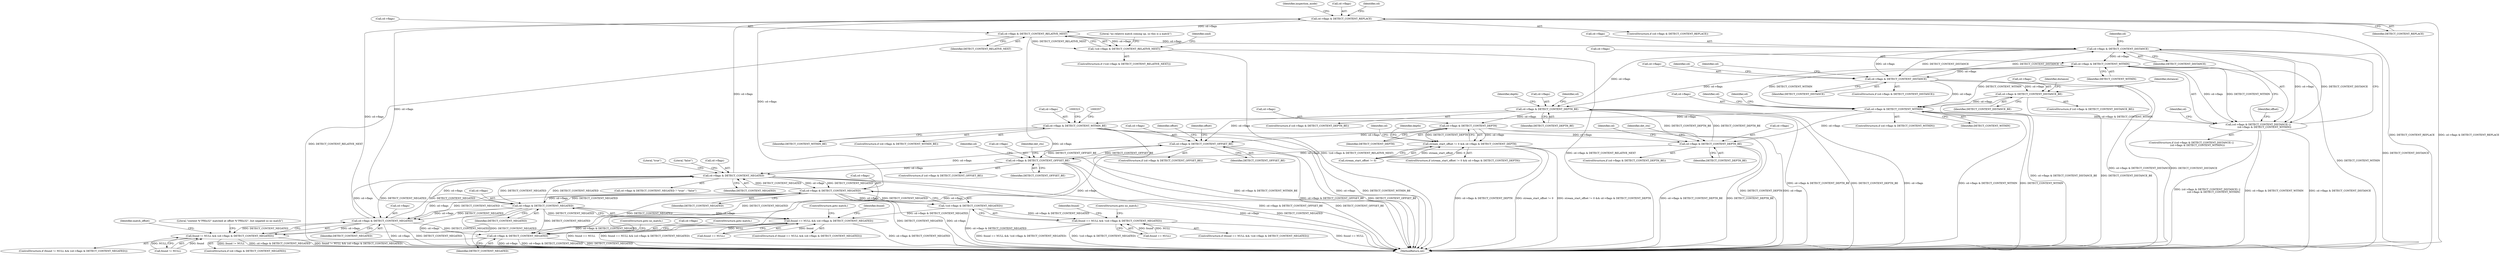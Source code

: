 digraph "0_suricata_47afc577ff763150f9b47f10331f5ef9eb847a57@pointer" {
"1000746" [label="(Call,cd->flags & DETECT_CONTENT_REPLACE)"];
"1000661" [label="(Call,cd->flags & DETECT_CONTENT_NEGATED)"];
"1000569" [label="(Call,cd->flags & DETECT_CONTENT_OFFSET_BE)"];
"1000541" [label="(Call,cd->flags & DETECT_CONTENT_DEPTH)"];
"1000507" [label="(Call,cd->flags & DETECT_CONTENT_DEPTH_BE)"];
"1000247" [label="(Call,cd->flags & DETECT_CONTENT_WITHIN)"];
"1000242" [label="(Call,cd->flags & DETECT_CONTENT_DISTANCE)"];
"1000774" [label="(Call,cd->flags & DETECT_CONTENT_RELATIVE_NEXT)"];
"1000746" [label="(Call,cd->flags & DETECT_CONTENT_REPLACE)"];
"1000700" [label="(Call,cd->flags & DETECT_CONTENT_NEGATED)"];
"1000674" [label="(Call,cd->flags & DETECT_CONTENT_NEGATED)"];
"1000687" [label="(Call,cd->flags & DETECT_CONTENT_NEGATED)"];
"1000266" [label="(Call,cd->flags & DETECT_CONTENT_DISTANCE)"];
"1000307" [label="(Call,cd->flags & DETECT_CONTENT_WITHIN)"];
"1000273" [label="(Call,cd->flags & DETECT_CONTENT_DISTANCE_BE)"];
"1000409" [label="(Call,cd->flags & DETECT_CONTENT_DEPTH_BE)"];
"1000314" [label="(Call,cd->flags & DETECT_CONTENT_WITHIN_BE)"];
"1000465" [label="(Call,cd->flags & DETECT_CONTENT_OFFSET_BE)"];
"1000241" [label="(Call,(cd->flags & DETECT_CONTENT_DISTANCE) ||\n                (cd->flags & DETECT_CONTENT_WITHIN))"];
"1000616" [label="(Call,cd->flags & DETECT_CONTENT_NEGATED)"];
"1000673" [label="(Call,!(cd->flags & DETECT_CONTENT_NEGATED))"];
"1000669" [label="(Call,found == NULL && !(cd->flags & DETECT_CONTENT_NEGATED))"];
"1000683" [label="(Call,found == NULL && (cd->flags & DETECT_CONTENT_NEGATED))"];
"1000696" [label="(Call,found != NULL && (cd->flags & DETECT_CONTENT_NEGATED))"];
"1000537" [label="(Call,stream_start_offset != 0 && cd->flags & DETECT_CONTENT_DEPTH)"];
"1000773" [label="(Call,!(cd->flags & DETECT_CONTENT_RELATIVE_NEXT))"];
"1000465" [label="(Call,cd->flags & DETECT_CONTENT_OFFSET_BE)"];
"1000241" [label="(Call,(cd->flags & DETECT_CONTENT_DISTANCE) ||\n                (cd->flags & DETECT_CONTENT_WITHIN))"];
"1000660" [label="(Call,cd->flags & DETECT_CONTENT_NEGATED ? \"true\" : \"false\")"];
"1000275" [label="(Identifier,cd)"];
"1000527" [label="(Identifier,cd)"];
"1000668" [label="(ControlStructure,if (found == NULL && !(cd->flags & DETECT_CONTENT_NEGATED)))"];
"1000277" [label="(Identifier,DETECT_CONTENT_DISTANCE_BE)"];
"1000573" [label="(Identifier,DETECT_CONTENT_OFFSET_BE)"];
"1000507" [label="(Call,cd->flags & DETECT_CONTENT_DEPTH_BE)"];
"1000745" [label="(ControlStructure,if (cd->flags & DETECT_CONTENT_REPLACE))"];
"1000420" [label="(Identifier,det_ctx)"];
"1000536" [label="(ControlStructure,if (stream_start_offset != 0 && cd->flags & DETECT_CONTENT_DEPTH))"];
"1000685" [label="(Identifier,found)"];
"1000693" [label="(ControlStructure,goto match;)"];
"1000754" [label="(Identifier,inspection_mode)"];
"1000272" [label="(ControlStructure,if (cd->flags & DETECT_CONTENT_DISTANCE_BE))"];
"1000704" [label="(Identifier,DETECT_CONTENT_NEGATED)"];
"1000615" [label="(ControlStructure,if (cd->flags & DETECT_CONTENT_NEGATED))"];
"1000675" [label="(Call,cd->flags)"];
"1000747" [label="(Call,cd->flags)"];
"1000691" [label="(Identifier,DETECT_CONTENT_NEGATED)"];
"1000308" [label="(Call,cd->flags)"];
"1000683" [label="(Call,found == NULL && (cd->flags & DETECT_CONTENT_NEGATED))"];
"1000506" [label="(ControlStructure,if (cd->flags & DETECT_CONTENT_DEPTH_BE))"];
"1000246" [label="(Identifier,DETECT_CONTENT_DISTANCE)"];
"1000316" [label="(Identifier,cd)"];
"1000270" [label="(Identifier,DETECT_CONTENT_DISTANCE)"];
"1000662" [label="(Call,cd->flags)"];
"1000700" [label="(Call,cd->flags & DETECT_CONTENT_NEGATED)"];
"1000570" [label="(Call,cd->flags)"];
"1000541" [label="(Call,cd->flags & DETECT_CONTENT_DEPTH)"];
"1000669" [label="(Call,found == NULL && !(cd->flags & DETECT_CONTENT_NEGATED))"];
"1000682" [label="(ControlStructure,if (found == NULL && (cd->flags & DETECT_CONTENT_NEGATED)))"];
"1000678" [label="(Identifier,DETECT_CONTENT_NEGATED)"];
"1000265" [label="(ControlStructure,if (cd->flags & DETECT_CONTENT_DISTANCE))"];
"1000542" [label="(Call,cd->flags)"];
"1000568" [label="(ControlStructure,if (cd->flags & DETECT_CONTENT_OFFSET_BE))"];
"1000625" [label="(ControlStructure,goto no_match;)"];
"1000537" [label="(Call,stream_start_offset != 0 && cd->flags & DETECT_CONTENT_DEPTH)"];
"1000410" [label="(Call,cd->flags)"];
"1000571" [label="(Identifier,cd)"];
"1000306" [label="(ControlStructure,if (cd->flags & DETECT_CONTENT_WITHIN))"];
"1000242" [label="(Call,cd->flags & DETECT_CONTENT_DISTANCE)"];
"1000774" [label="(Call,cd->flags & DETECT_CONTENT_RELATIVE_NEXT)"];
"1000511" [label="(Identifier,DETECT_CONTENT_DEPTH_BE)"];
"1000549" [label="(Identifier,depth)"];
"1000444" [label="(Identifier,cd)"];
"1000267" [label="(Call,cd->flags)"];
"1000409" [label="(Call,cd->flags & DETECT_CONTENT_DEPTH_BE)"];
"1000254" [label="(Identifier,offset)"];
"1000585" [label="(Identifier,offset)"];
"1000291" [label="(Identifier,distance)"];
"1000750" [label="(Identifier,DETECT_CONTENT_REPLACE)"];
"1000309" [label="(Identifier,cd)"];
"1000411" [label="(Identifier,cd)"];
"1000314" [label="(Call,cd->flags & DETECT_CONTENT_WITHIN_BE)"];
"1000569" [label="(Call,cd->flags & DETECT_CONTENT_OFFSET_BE)"];
"1000746" [label="(Call,cd->flags & DETECT_CONTENT_REPLACE)"];
"1000695" [label="(ControlStructure,if (found != NULL && (cd->flags & DETECT_CONTENT_NEGATED)))"];
"1000266" [label="(Call,cd->flags & DETECT_CONTENT_DISTANCE)"];
"1000315" [label="(Call,cd->flags)"];
"1000240" [label="(ControlStructure,if ((cd->flags & DETECT_CONTENT_DISTANCE) ||\n                (cd->flags & DETECT_CONTENT_WITHIN)))"];
"1000475" [label="(Identifier,det_ctx)"];
"1000620" [label="(Identifier,DETECT_CONTENT_NEGATED)"];
"1000773" [label="(Call,!(cd->flags & DETECT_CONTENT_RELATIVE_NEXT))"];
"1000687" [label="(Call,cd->flags & DETECT_CONTENT_NEGATED)"];
"1000248" [label="(Call,cd->flags)"];
"1000666" [label="(Literal,\"true\")"];
"1000318" [label="(Identifier,DETECT_CONTENT_WITHIN_BE)"];
"1000667" [label="(Literal,\"false\")"];
"1000538" [label="(Call,stream_start_offset != 0)"];
"1000661" [label="(Call,cd->flags & DETECT_CONTENT_NEGATED)"];
"1000545" [label="(Identifier,DETECT_CONTENT_DEPTH)"];
"1000665" [label="(Identifier,DETECT_CONTENT_NEGATED)"];
"1000617" [label="(Call,cd->flags)"];
"1001542" [label="(MethodReturn,int)"];
"1000495" [label="(Identifier,cd)"];
"1000684" [label="(Call,found == NULL)"];
"1000464" [label="(ControlStructure,if (cd->flags & DETECT_CONTENT_OFFSET_BE))"];
"1000575" [label="(Identifier,offset)"];
"1000696" [label="(Call,found != NULL && (cd->flags & DETECT_CONTENT_NEGATED))"];
"1000280" [label="(Identifier,distance)"];
"1000670" [label="(Call,found == NULL)"];
"1000469" [label="(Identifier,DETECT_CONTENT_OFFSET_BE)"];
"1000313" [label="(ControlStructure,if (cd->flags & DETECT_CONTENT_WITHIN_BE))"];
"1000724" [label="(Identifier,match_offset)"];
"1000509" [label="(Identifier,cd)"];
"1000247" [label="(Call,cd->flags & DETECT_CONTENT_WITHIN)"];
"1000785" [label="(Identifier,smd)"];
"1000514" [label="(Identifier,depth)"];
"1000622" [label="(ControlStructure,goto match;)"];
"1000776" [label="(Identifier,cd)"];
"1000508" [label="(Call,cd->flags)"];
"1000251" [label="(Identifier,DETECT_CONTENT_WITHIN)"];
"1000408" [label="(ControlStructure,if (cd->flags & DETECT_CONTENT_DEPTH_BE))"];
"1000707" [label="(Literal,\"content %\"PRIu32\" matched at offset %\"PRIu32\", but negated so no match\")"];
"1000311" [label="(Identifier,DETECT_CONTENT_WITHIN)"];
"1000680" [label="(ControlStructure,goto no_match;)"];
"1000249" [label="(Identifier,cd)"];
"1000466" [label="(Call,cd->flags)"];
"1000674" [label="(Call,cd->flags & DETECT_CONTENT_NEGATED)"];
"1000781" [label="(Literal,\"no relative match coming up, so this is a match\")"];
"1000775" [label="(Call,cd->flags)"];
"1000413" [label="(Identifier,DETECT_CONTENT_DEPTH_BE)"];
"1000273" [label="(Call,cd->flags & DETECT_CONTENT_DISTANCE_BE)"];
"1000616" [label="(Call,cd->flags & DETECT_CONTENT_NEGATED)"];
"1000772" [label="(ControlStructure,if (!(cd->flags & DETECT_CONTENT_RELATIVE_NEXT)))"];
"1000698" [label="(Identifier,found)"];
"1000243" [label="(Call,cd->flags)"];
"1000701" [label="(Call,cd->flags)"];
"1000673" [label="(Call,!(cd->flags & DETECT_CONTENT_NEGATED))"];
"1000307" [label="(Call,cd->flags & DETECT_CONTENT_WITHIN)"];
"1000688" [label="(Call,cd->flags)"];
"1000697" [label="(Call,found != NULL)"];
"1000778" [label="(Identifier,DETECT_CONTENT_RELATIVE_NEXT)"];
"1000274" [label="(Call,cd->flags)"];
"1000746" -> "1000745"  [label="AST: "];
"1000746" -> "1000750"  [label="CFG: "];
"1000747" -> "1000746"  [label="AST: "];
"1000750" -> "1000746"  [label="AST: "];
"1000754" -> "1000746"  [label="CFG: "];
"1000776" -> "1000746"  [label="CFG: "];
"1000746" -> "1001542"  [label="DDG: DETECT_CONTENT_REPLACE"];
"1000746" -> "1001542"  [label="DDG: cd->flags & DETECT_CONTENT_REPLACE"];
"1000661" -> "1000746"  [label="DDG: cd->flags"];
"1000700" -> "1000746"  [label="DDG: cd->flags"];
"1000674" -> "1000746"  [label="DDG: cd->flags"];
"1000687" -> "1000746"  [label="DDG: cd->flags"];
"1000746" -> "1000774"  [label="DDG: cd->flags"];
"1000661" -> "1000660"  [label="AST: "];
"1000661" -> "1000665"  [label="CFG: "];
"1000662" -> "1000661"  [label="AST: "];
"1000665" -> "1000661"  [label="AST: "];
"1000666" -> "1000661"  [label="CFG: "];
"1000667" -> "1000661"  [label="CFG: "];
"1000661" -> "1001542"  [label="DDG: cd->flags"];
"1000661" -> "1001542"  [label="DDG: DETECT_CONTENT_NEGATED"];
"1000661" -> "1000616"  [label="DDG: DETECT_CONTENT_NEGATED"];
"1000569" -> "1000661"  [label="DDG: cd->flags"];
"1000465" -> "1000661"  [label="DDG: cd->flags"];
"1000674" -> "1000661"  [label="DDG: DETECT_CONTENT_NEGATED"];
"1000700" -> "1000661"  [label="DDG: DETECT_CONTENT_NEGATED"];
"1000687" -> "1000661"  [label="DDG: DETECT_CONTENT_NEGATED"];
"1000661" -> "1000674"  [label="DDG: cd->flags"];
"1000661" -> "1000674"  [label="DDG: DETECT_CONTENT_NEGATED"];
"1000661" -> "1000687"  [label="DDG: cd->flags"];
"1000661" -> "1000687"  [label="DDG: DETECT_CONTENT_NEGATED"];
"1000661" -> "1000700"  [label="DDG: cd->flags"];
"1000661" -> "1000700"  [label="DDG: DETECT_CONTENT_NEGATED"];
"1000569" -> "1000568"  [label="AST: "];
"1000569" -> "1000573"  [label="CFG: "];
"1000570" -> "1000569"  [label="AST: "];
"1000573" -> "1000569"  [label="AST: "];
"1000575" -> "1000569"  [label="CFG: "];
"1000585" -> "1000569"  [label="CFG: "];
"1000569" -> "1001542"  [label="DDG: cd->flags & DETECT_CONTENT_OFFSET_BE"];
"1000569" -> "1001542"  [label="DDG: DETECT_CONTENT_OFFSET_BE"];
"1000569" -> "1000465"  [label="DDG: DETECT_CONTENT_OFFSET_BE"];
"1000541" -> "1000569"  [label="DDG: cd->flags"];
"1000507" -> "1000569"  [label="DDG: cd->flags"];
"1000465" -> "1000569"  [label="DDG: DETECT_CONTENT_OFFSET_BE"];
"1000569" -> "1000616"  [label="DDG: cd->flags"];
"1000541" -> "1000537"  [label="AST: "];
"1000541" -> "1000545"  [label="CFG: "];
"1000542" -> "1000541"  [label="AST: "];
"1000545" -> "1000541"  [label="AST: "];
"1000537" -> "1000541"  [label="CFG: "];
"1000541" -> "1001542"  [label="DDG: cd->flags"];
"1000541" -> "1001542"  [label="DDG: DETECT_CONTENT_DEPTH"];
"1000541" -> "1000537"  [label="DDG: cd->flags"];
"1000541" -> "1000537"  [label="DDG: DETECT_CONTENT_DEPTH"];
"1000507" -> "1000541"  [label="DDG: cd->flags"];
"1000507" -> "1000506"  [label="AST: "];
"1000507" -> "1000511"  [label="CFG: "];
"1000508" -> "1000507"  [label="AST: "];
"1000511" -> "1000507"  [label="AST: "];
"1000514" -> "1000507"  [label="CFG: "];
"1000527" -> "1000507"  [label="CFG: "];
"1000507" -> "1001542"  [label="DDG: cd->flags & DETECT_CONTENT_DEPTH_BE"];
"1000507" -> "1001542"  [label="DDG: DETECT_CONTENT_DEPTH_BE"];
"1000507" -> "1001542"  [label="DDG: cd->flags"];
"1000507" -> "1000409"  [label="DDG: DETECT_CONTENT_DEPTH_BE"];
"1000247" -> "1000507"  [label="DDG: cd->flags"];
"1000242" -> "1000507"  [label="DDG: cd->flags"];
"1000409" -> "1000507"  [label="DDG: DETECT_CONTENT_DEPTH_BE"];
"1000247" -> "1000241"  [label="AST: "];
"1000247" -> "1000251"  [label="CFG: "];
"1000248" -> "1000247"  [label="AST: "];
"1000251" -> "1000247"  [label="AST: "];
"1000241" -> "1000247"  [label="CFG: "];
"1000247" -> "1001542"  [label="DDG: DETECT_CONTENT_WITHIN"];
"1000247" -> "1000241"  [label="DDG: cd->flags"];
"1000247" -> "1000241"  [label="DDG: DETECT_CONTENT_WITHIN"];
"1000242" -> "1000247"  [label="DDG: cd->flags"];
"1000307" -> "1000247"  [label="DDG: DETECT_CONTENT_WITHIN"];
"1000247" -> "1000266"  [label="DDG: cd->flags"];
"1000247" -> "1000307"  [label="DDG: DETECT_CONTENT_WITHIN"];
"1000242" -> "1000241"  [label="AST: "];
"1000242" -> "1000246"  [label="CFG: "];
"1000243" -> "1000242"  [label="AST: "];
"1000246" -> "1000242"  [label="AST: "];
"1000249" -> "1000242"  [label="CFG: "];
"1000241" -> "1000242"  [label="CFG: "];
"1000242" -> "1001542"  [label="DDG: DETECT_CONTENT_DISTANCE"];
"1000242" -> "1000241"  [label="DDG: cd->flags"];
"1000242" -> "1000241"  [label="DDG: DETECT_CONTENT_DISTANCE"];
"1000774" -> "1000242"  [label="DDG: cd->flags"];
"1000266" -> "1000242"  [label="DDG: DETECT_CONTENT_DISTANCE"];
"1000242" -> "1000266"  [label="DDG: cd->flags"];
"1000242" -> "1000266"  [label="DDG: DETECT_CONTENT_DISTANCE"];
"1000774" -> "1000773"  [label="AST: "];
"1000774" -> "1000778"  [label="CFG: "];
"1000775" -> "1000774"  [label="AST: "];
"1000778" -> "1000774"  [label="AST: "];
"1000773" -> "1000774"  [label="CFG: "];
"1000774" -> "1001542"  [label="DDG: DETECT_CONTENT_RELATIVE_NEXT"];
"1000774" -> "1001542"  [label="DDG: cd->flags"];
"1000774" -> "1000773"  [label="DDG: cd->flags"];
"1000774" -> "1000773"  [label="DDG: DETECT_CONTENT_RELATIVE_NEXT"];
"1000700" -> "1000696"  [label="AST: "];
"1000700" -> "1000704"  [label="CFG: "];
"1000701" -> "1000700"  [label="AST: "];
"1000704" -> "1000700"  [label="AST: "];
"1000696" -> "1000700"  [label="CFG: "];
"1000700" -> "1001542"  [label="DDG: cd->flags"];
"1000700" -> "1001542"  [label="DDG: DETECT_CONTENT_NEGATED"];
"1000700" -> "1000616"  [label="DDG: DETECT_CONTENT_NEGATED"];
"1000700" -> "1000696"  [label="DDG: cd->flags"];
"1000700" -> "1000696"  [label="DDG: DETECT_CONTENT_NEGATED"];
"1000674" -> "1000700"  [label="DDG: cd->flags"];
"1000674" -> "1000700"  [label="DDG: DETECT_CONTENT_NEGATED"];
"1000687" -> "1000700"  [label="DDG: cd->flags"];
"1000687" -> "1000700"  [label="DDG: DETECT_CONTENT_NEGATED"];
"1000674" -> "1000673"  [label="AST: "];
"1000674" -> "1000678"  [label="CFG: "];
"1000675" -> "1000674"  [label="AST: "];
"1000678" -> "1000674"  [label="AST: "];
"1000673" -> "1000674"  [label="CFG: "];
"1000674" -> "1001542"  [label="DDG: DETECT_CONTENT_NEGATED"];
"1000674" -> "1001542"  [label="DDG: cd->flags"];
"1000674" -> "1000616"  [label="DDG: DETECT_CONTENT_NEGATED"];
"1000674" -> "1000673"  [label="DDG: cd->flags"];
"1000674" -> "1000673"  [label="DDG: DETECT_CONTENT_NEGATED"];
"1000674" -> "1000687"  [label="DDG: cd->flags"];
"1000674" -> "1000687"  [label="DDG: DETECT_CONTENT_NEGATED"];
"1000687" -> "1000683"  [label="AST: "];
"1000687" -> "1000691"  [label="CFG: "];
"1000688" -> "1000687"  [label="AST: "];
"1000691" -> "1000687"  [label="AST: "];
"1000683" -> "1000687"  [label="CFG: "];
"1000687" -> "1001542"  [label="DDG: cd->flags"];
"1000687" -> "1001542"  [label="DDG: DETECT_CONTENT_NEGATED"];
"1000687" -> "1000616"  [label="DDG: DETECT_CONTENT_NEGATED"];
"1000687" -> "1000683"  [label="DDG: cd->flags"];
"1000687" -> "1000683"  [label="DDG: DETECT_CONTENT_NEGATED"];
"1000266" -> "1000265"  [label="AST: "];
"1000266" -> "1000270"  [label="CFG: "];
"1000267" -> "1000266"  [label="AST: "];
"1000270" -> "1000266"  [label="AST: "];
"1000275" -> "1000266"  [label="CFG: "];
"1000309" -> "1000266"  [label="CFG: "];
"1000266" -> "1001542"  [label="DDG: cd->flags & DETECT_CONTENT_DISTANCE"];
"1000266" -> "1001542"  [label="DDG: DETECT_CONTENT_DISTANCE"];
"1000266" -> "1000273"  [label="DDG: cd->flags"];
"1000266" -> "1000307"  [label="DDG: cd->flags"];
"1000307" -> "1000306"  [label="AST: "];
"1000307" -> "1000311"  [label="CFG: "];
"1000308" -> "1000307"  [label="AST: "];
"1000311" -> "1000307"  [label="AST: "];
"1000316" -> "1000307"  [label="CFG: "];
"1000411" -> "1000307"  [label="CFG: "];
"1000307" -> "1001542"  [label="DDG: DETECT_CONTENT_WITHIN"];
"1000307" -> "1001542"  [label="DDG: cd->flags & DETECT_CONTENT_WITHIN"];
"1000307" -> "1000241"  [label="DDG: cd->flags & DETECT_CONTENT_WITHIN"];
"1000273" -> "1000307"  [label="DDG: cd->flags"];
"1000307" -> "1000314"  [label="DDG: cd->flags"];
"1000307" -> "1000409"  [label="DDG: cd->flags"];
"1000273" -> "1000272"  [label="AST: "];
"1000273" -> "1000277"  [label="CFG: "];
"1000274" -> "1000273"  [label="AST: "];
"1000277" -> "1000273"  [label="AST: "];
"1000280" -> "1000273"  [label="CFG: "];
"1000291" -> "1000273"  [label="CFG: "];
"1000273" -> "1001542"  [label="DDG: cd->flags & DETECT_CONTENT_DISTANCE_BE"];
"1000273" -> "1001542"  [label="DDG: DETECT_CONTENT_DISTANCE_BE"];
"1000409" -> "1000408"  [label="AST: "];
"1000409" -> "1000413"  [label="CFG: "];
"1000410" -> "1000409"  [label="AST: "];
"1000413" -> "1000409"  [label="AST: "];
"1000420" -> "1000409"  [label="CFG: "];
"1000444" -> "1000409"  [label="CFG: "];
"1000409" -> "1001542"  [label="DDG: cd->flags & DETECT_CONTENT_DEPTH_BE"];
"1000409" -> "1001542"  [label="DDG: DETECT_CONTENT_DEPTH_BE"];
"1000314" -> "1000409"  [label="DDG: cd->flags"];
"1000409" -> "1000465"  [label="DDG: cd->flags"];
"1000314" -> "1000313"  [label="AST: "];
"1000314" -> "1000318"  [label="CFG: "];
"1000315" -> "1000314"  [label="AST: "];
"1000318" -> "1000314"  [label="AST: "];
"1000323" -> "1000314"  [label="CFG: "];
"1000357" -> "1000314"  [label="CFG: "];
"1000314" -> "1001542"  [label="DDG: cd->flags"];
"1000314" -> "1001542"  [label="DDG: DETECT_CONTENT_WITHIN_BE"];
"1000314" -> "1001542"  [label="DDG: cd->flags & DETECT_CONTENT_WITHIN_BE"];
"1000465" -> "1000464"  [label="AST: "];
"1000465" -> "1000469"  [label="CFG: "];
"1000466" -> "1000465"  [label="AST: "];
"1000469" -> "1000465"  [label="AST: "];
"1000475" -> "1000465"  [label="CFG: "];
"1000495" -> "1000465"  [label="CFG: "];
"1000465" -> "1001542"  [label="DDG: cd->flags & DETECT_CONTENT_OFFSET_BE"];
"1000465" -> "1001542"  [label="DDG: DETECT_CONTENT_OFFSET_BE"];
"1000465" -> "1000616"  [label="DDG: cd->flags"];
"1000241" -> "1000240"  [label="AST: "];
"1000254" -> "1000241"  [label="CFG: "];
"1000509" -> "1000241"  [label="CFG: "];
"1000241" -> "1001542"  [label="DDG: cd->flags & DETECT_CONTENT_DISTANCE"];
"1000241" -> "1001542"  [label="DDG: (cd->flags & DETECT_CONTENT_DISTANCE) ||\n                (cd->flags & DETECT_CONTENT_WITHIN)"];
"1000241" -> "1001542"  [label="DDG: cd->flags & DETECT_CONTENT_WITHIN"];
"1000616" -> "1000615"  [label="AST: "];
"1000616" -> "1000620"  [label="CFG: "];
"1000617" -> "1000616"  [label="AST: "];
"1000620" -> "1000616"  [label="AST: "];
"1000622" -> "1000616"  [label="CFG: "];
"1000625" -> "1000616"  [label="CFG: "];
"1000616" -> "1001542"  [label="DDG: cd->flags"];
"1000616" -> "1001542"  [label="DDG: cd->flags & DETECT_CONTENT_NEGATED"];
"1000616" -> "1001542"  [label="DDG: DETECT_CONTENT_NEGATED"];
"1000673" -> "1000669"  [label="AST: "];
"1000669" -> "1000673"  [label="CFG: "];
"1000673" -> "1001542"  [label="DDG: cd->flags & DETECT_CONTENT_NEGATED"];
"1000673" -> "1000669"  [label="DDG: cd->flags & DETECT_CONTENT_NEGATED"];
"1000673" -> "1000683"  [label="DDG: cd->flags & DETECT_CONTENT_NEGATED"];
"1000669" -> "1000668"  [label="AST: "];
"1000669" -> "1000670"  [label="CFG: "];
"1000670" -> "1000669"  [label="AST: "];
"1000680" -> "1000669"  [label="CFG: "];
"1000685" -> "1000669"  [label="CFG: "];
"1000669" -> "1001542"  [label="DDG: found == NULL"];
"1000669" -> "1001542"  [label="DDG: found == NULL && !(cd->flags & DETECT_CONTENT_NEGATED)"];
"1000669" -> "1001542"  [label="DDG: !(cd->flags & DETECT_CONTENT_NEGATED)"];
"1000670" -> "1000669"  [label="DDG: found"];
"1000670" -> "1000669"  [label="DDG: NULL"];
"1000683" -> "1000682"  [label="AST: "];
"1000683" -> "1000684"  [label="CFG: "];
"1000684" -> "1000683"  [label="AST: "];
"1000693" -> "1000683"  [label="CFG: "];
"1000698" -> "1000683"  [label="CFG: "];
"1000683" -> "1001542"  [label="DDG: found == NULL"];
"1000683" -> "1001542"  [label="DDG: found == NULL && (cd->flags & DETECT_CONTENT_NEGATED)"];
"1000683" -> "1001542"  [label="DDG: cd->flags & DETECT_CONTENT_NEGATED"];
"1000684" -> "1000683"  [label="DDG: found"];
"1000684" -> "1000683"  [label="DDG: NULL"];
"1000683" -> "1000696"  [label="DDG: cd->flags & DETECT_CONTENT_NEGATED"];
"1000696" -> "1000695"  [label="AST: "];
"1000696" -> "1000697"  [label="CFG: "];
"1000697" -> "1000696"  [label="AST: "];
"1000707" -> "1000696"  [label="CFG: "];
"1000724" -> "1000696"  [label="CFG: "];
"1000696" -> "1001542"  [label="DDG: cd->flags & DETECT_CONTENT_NEGATED"];
"1000696" -> "1001542"  [label="DDG: found != NULL && (cd->flags & DETECT_CONTENT_NEGATED)"];
"1000696" -> "1001542"  [label="DDG: found != NULL"];
"1000697" -> "1000696"  [label="DDG: found"];
"1000697" -> "1000696"  [label="DDG: NULL"];
"1000537" -> "1000536"  [label="AST: "];
"1000537" -> "1000538"  [label="CFG: "];
"1000538" -> "1000537"  [label="AST: "];
"1000549" -> "1000537"  [label="CFG: "];
"1000571" -> "1000537"  [label="CFG: "];
"1000537" -> "1001542"  [label="DDG: stream_start_offset != 0"];
"1000537" -> "1001542"  [label="DDG: stream_start_offset != 0 && cd->flags & DETECT_CONTENT_DEPTH"];
"1000537" -> "1001542"  [label="DDG: cd->flags & DETECT_CONTENT_DEPTH"];
"1000538" -> "1000537"  [label="DDG: stream_start_offset"];
"1000538" -> "1000537"  [label="DDG: 0"];
"1000773" -> "1000772"  [label="AST: "];
"1000781" -> "1000773"  [label="CFG: "];
"1000785" -> "1000773"  [label="CFG: "];
"1000773" -> "1001542"  [label="DDG: !(cd->flags & DETECT_CONTENT_RELATIVE_NEXT)"];
"1000773" -> "1001542"  [label="DDG: cd->flags & DETECT_CONTENT_RELATIVE_NEXT"];
}

